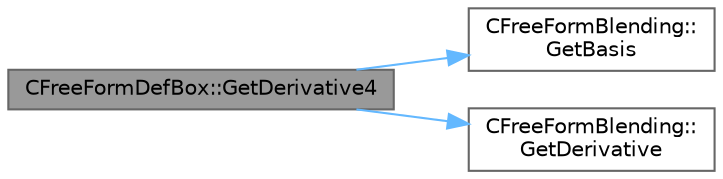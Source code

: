 digraph "CFreeFormDefBox::GetDerivative4"
{
 // LATEX_PDF_SIZE
  bgcolor="transparent";
  edge [fontname=Helvetica,fontsize=10,labelfontname=Helvetica,labelfontsize=10];
  node [fontname=Helvetica,fontsize=10,shape=box,height=0.2,width=0.4];
  rankdir="LR";
  Node1 [id="Node000001",label="CFreeFormDefBox::GetDerivative4",height=0.2,width=0.4,color="gray40", fillcolor="grey60", style="filled", fontcolor="black",tooltip="An auxiliary routine to help us compute the Hessian of F(u, v, w) = ||X(u, v, w)-(x,..."];
  Node1 -> Node2 [id="edge1_Node000001_Node000002",color="steelblue1",style="solid",tooltip=" "];
  Node2 [id="Node000002",label="CFreeFormBlending::\lGetBasis",height=0.2,width=0.4,color="grey40", fillcolor="white", style="filled",URL="$classCFreeFormBlending.html#af0a4fdbd82a80ed3128528d2289db75f",tooltip="A pure virtual member."];
  Node1 -> Node3 [id="edge2_Node000001_Node000003",color="steelblue1",style="solid",tooltip=" "];
  Node3 [id="Node000003",label="CFreeFormBlending::\lGetDerivative",height=0.2,width=0.4,color="grey40", fillcolor="white", style="filled",URL="$classCFreeFormBlending.html#a7e78e895cb98a8a7ec55f5dc9f191310",tooltip="A pure virtual member."];
}
